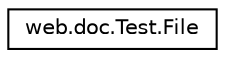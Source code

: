 digraph "Graphical Class Hierarchy"
{
 // LATEX_PDF_SIZE
  edge [fontname="Helvetica",fontsize="10",labelfontname="Helvetica",labelfontsize="10"];
  node [fontname="Helvetica",fontsize="10",shape=record];
  rankdir="LR";
  Node0 [label="web.doc.Test.File",height=0.2,width=0.4,color="black", fillcolor="white", style="filled",URL="$d5/ddc/classweb_1_1doc_1_1Test_1_1File.html",tooltip=" "];
}
